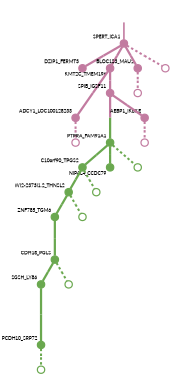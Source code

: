 strict digraph  {
graph[splines=false]; nodesep=0.7; rankdir=TB; ranksep=0.6; forcelabels=true; dpi=600; size=2.5;
0 [color="#c27ba0ff", fillcolor="#c27ba0ff", fixedsize=true, fontname=Lato, fontsize="12pt", height="0.25", label="", penwidth=3, shape=circle, style=filled, xlabel=SPERT_ICA1];
5 [color="#c27ba0ff", fillcolor="#c27ba0ff", fixedsize=true, fontname=Lato, fontsize="12pt", height="0.25", label="", penwidth=3, shape=circle, style=filled, xlabel=DZIP1_FERMT3];
7 [color="#c27ba0ff", fillcolor="#c27ba0ff", fixedsize=true, fontname=Lato, fontsize="12pt", height="0.25", label="", penwidth=3, shape=circle, style=filled, xlabel=KMT2C_TMEM196];
8 [color="#c27ba0ff", fillcolor="#c27ba0ff", fixedsize=true, fontname=Lato, fontsize="12pt", height="0.25", label="", penwidth=3, shape=circle, style=filled, xlabel=BLOC1S3_MAU2];
20 [color="#c27ba0ff", fillcolor="#c27ba0ff", fixedsize=true, fontname=Lato, fontsize="12pt", height="0.25", label="", penwidth=3, shape=circle, style=solid, xlabel=""];
1 [color="#6aa84fff", fillcolor="#6aa84fff", fixedsize=true, fontname=Lato, fontsize="12pt", height="0.25", label="", penwidth=3, shape=circle, style=filled, xlabel=PCDH10_SRP72];
15 [color="#6aa84fff", fillcolor="#6aa84fff", fixedsize=true, fontname=Lato, fontsize="12pt", height="0.25", label="", penwidth=3, shape=circle, style=solid, xlabel=""];
2 [color="#c27ba0ff", fillcolor="#c27ba0ff", fixedsize=true, fontname=Lato, fontsize="12pt", height="0.25", label="", penwidth=3, shape=circle, style=filled, xlabel=ADCY1_LOC100128233];
21 [color="#c27ba0ff", fillcolor="#c27ba0ff", fixedsize=true, fontname=Lato, fontsize="12pt", height="0.25", label="", penwidth=3, shape=circle, style=solid, xlabel=""];
3 [color="#6aa84fff", fillcolor="#6aa84fff", fixedsize=true, fontname=Lato, fontsize="12pt", height="0.25", label="", penwidth=3, shape=circle, style=filled, xlabel=CDH18_PGLS];
9 [color="#6aa84fff", fillcolor="#6aa84fff", fixedsize=true, fontname=Lato, fontsize="12pt", height="0.25", label="", penwidth=3, shape=circle, style=filled, xlabel=SGSH_LY86];
16 [color="#6aa84fff", fillcolor="#6aa84fff", fixedsize=true, fontname=Lato, fontsize="12pt", height="0.25", label="", penwidth=3, shape=circle, style=solid, xlabel=""];
4 [color="#6aa84fff", fillcolor="#6aa84fff", fixedsize=true, fontname=Lato, fontsize="12pt", height="0.25", label="", penwidth=3, shape=circle, style=filled, xlabel=PTPRA_FAM91A1];
10 [color="#6aa84fff", fillcolor="#6aa84fff", fixedsize=true, fontname=Lato, fontsize="12pt", height="0.25", label="", penwidth=3, shape=circle, style=filled, xlabel=C10orf90_TPGS2];
14 [color="#6aa84fff", fillcolor="#6aa84fff", fixedsize=true, fontname=Lato, fontsize="12pt", height="0.25", label="", penwidth=3, shape=circle, style=filled, xlabel=NIPAL4_CCDC79];
17 [color="#6aa84fff", fillcolor="#6aa84fff", fixedsize=true, fontname=Lato, fontsize="12pt", height="0.25", label="", penwidth=3, shape=circle, style=solid, xlabel=""];
6 [color="#6aa84fff", fillcolor="#6aa84fff", fixedsize=true, fontname=Lato, fontsize="12pt", height="0.25", label="", penwidth=3, shape=circle, style=filled, xlabel=ZNF785_TGM6];
12 [color="#c27ba0ff", fillcolor="#c27ba0ff", fixedsize=true, fontname=Lato, fontsize="12pt", height="0.25", label="", penwidth=3, shape=circle, style=filled, xlabel=SPIB_IGSF11];
22 [color="#c27ba0ff", fillcolor="#c27ba0ff", fixedsize=true, fontname=Lato, fontsize="12pt", height="0.25", label="", penwidth=3, shape=circle, style=solid, xlabel=""];
11 [color="#6aa84fff", fillcolor="#6aa84fff", fixedsize=true, fontname=Lato, fontsize="12pt", height="0.25", label="", penwidth=3, shape=circle, style=filled, xlabel="WI2-2373I1.2_THNSL2"];
18 [color="#6aa84fff", fillcolor="#6aa84fff", fixedsize=true, fontname=Lato, fontsize="12pt", height="0.25", label="", penwidth=3, shape=circle, style=solid, xlabel=""];
19 [color="#6aa84fff", fillcolor="#6aa84fff", fixedsize=true, fontname=Lato, fontsize="12pt", height="0.25", label="", penwidth=3, shape=circle, style=solid, xlabel=""];
13 [color="#c27ba0ff", fillcolor="#c27ba0ff", fixedsize=true, fontname=Lato, fontsize="12pt", height="0.25", label="", penwidth=3, shape=circle, style=filled, xlabel=AEBP1_IKBKE];
23 [color="#c27ba0ff", fillcolor="#c27ba0ff", fixedsize=true, fontname=Lato, fontsize="12pt", height="0.25", label="", penwidth=3, shape=circle, style=solid, xlabel=""];
normal [label="", penwidth=3, style=invis, xlabel=SPERT_ICA1];
0 -> 5  [arrowsize=0, color="#c27ba0ff;0.5:#c27ba0ff", minlen="1.9375", penwidth="5.5", style=solid];
0 -> 7  [arrowsize=0, color="#c27ba0ff;0.5:#c27ba0ff", minlen="1.5625", penwidth="5.5", style=solid];
0 -> 8  [arrowsize=0, color="#c27ba0ff;0.5:#c27ba0ff", minlen="1.5625", penwidth="5.5", style=solid];
0 -> 20  [arrowsize=0, color="#c27ba0ff;0.5:#c27ba0ff", minlen="1.15625", penwidth=5, style=dashed];
7 -> 2  [arrowsize=0, color="#c27ba0ff;0.5:#c27ba0ff", minlen="2.5625", penwidth="5.5", style=solid];
7 -> 12  [arrowsize=0, color="#c27ba0ff;0.5:#c27ba0ff", minlen="1.3125", penwidth="5.5", style=solid];
8 -> 22  [arrowsize=0, color="#c27ba0ff;0.5:#c27ba0ff", minlen="1.15625", penwidth=5, style=dashed];
1 -> 15  [arrowsize=0, color="#6aa84fff;0.5:#6aa84fff", minlen="1.15625", penwidth=5, style=dashed];
2 -> 21  [arrowsize=0, color="#c27ba0ff;0.5:#c27ba0ff", minlen="1.15625", penwidth=5, style=dashed];
3 -> 9  [arrowsize=0, color="#6aa84fff;0.5:#6aa84fff", minlen="1.4375", penwidth="5.5", style=solid];
3 -> 16  [arrowsize=0, color="#6aa84fff;0.5:#6aa84fff", minlen="1.15625", penwidth=5, style=dashed];
9 -> 1  [arrowsize=0, color="#6aa84fff;0.5:#6aa84fff", minlen="3.0", penwidth="5.5", style=solid];
4 -> 10  [arrowsize=0, color="#6aa84fff;0.5:#6aa84fff", minlen="1.375", penwidth="5.5", style=solid];
4 -> 14  [arrowsize=0, color="#6aa84fff;0.5:#6aa84fff", minlen="1.3125", penwidth="5.5", style=solid];
4 -> 17  [arrowsize=0, color="#6aa84fff;0.5:#6aa84fff", minlen="1.15625", penwidth=5, style=dashed];
10 -> 11  [arrowsize=0, color="#6aa84fff;0.5:#6aa84fff", minlen="1.3125", penwidth="5.5", style=solid];
10 -> 18  [arrowsize=0, color="#6aa84fff;0.5:#6aa84fff", minlen="1.15625", penwidth=5, style=dashed];
6 -> 3  [arrowsize=0, color="#6aa84fff;0.5:#6aa84fff", minlen="2.4375", penwidth="5.5", style=solid];
12 -> 4  [arrowsize=0, color="#c27ba0ff;0.5:#6aa84fff", minlen="2.0625", penwidth="5.5", style=solid];
12 -> 13  [arrowsize=0, color="#c27ba0ff;0.5:#c27ba0ff", minlen="1.3125", penwidth="5.5", style=solid];
11 -> 6  [arrowsize=0, color="#6aa84fff;0.5:#6aa84fff", minlen="1.6875", penwidth="5.5", style=solid];
11 -> 19  [arrowsize=0, color="#6aa84fff;0.5:#6aa84fff", minlen="1.15625", penwidth=5, style=dashed];
13 -> 23  [arrowsize=0, color="#c27ba0ff;0.5:#c27ba0ff", minlen="1.15625", penwidth=5, style=dashed];
normal -> 0  [arrowsize=0, color="#c27ba0ff", label="", penwidth=4, style=solid];
}
